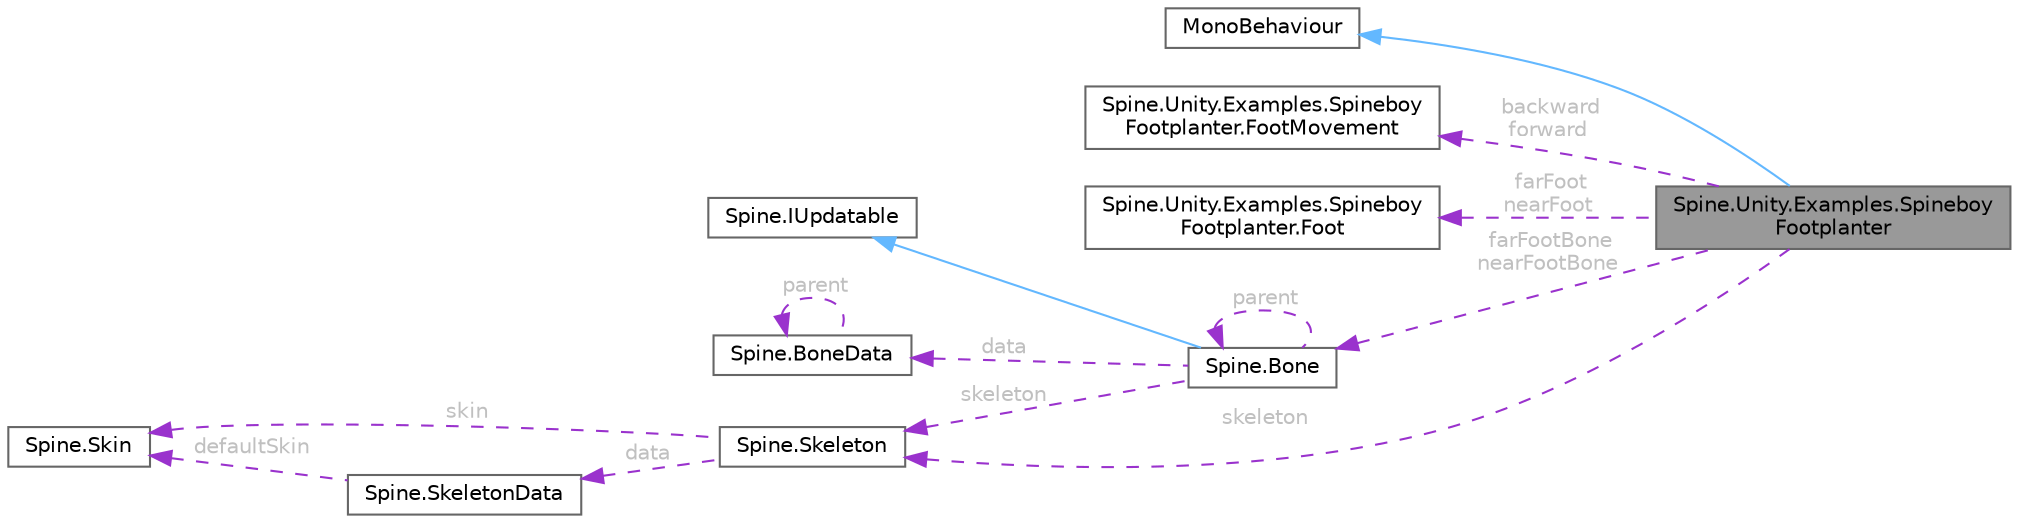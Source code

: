 digraph "Spine.Unity.Examples.SpineboyFootplanter"
{
 // LATEX_PDF_SIZE
  bgcolor="transparent";
  edge [fontname=Helvetica,fontsize=10,labelfontname=Helvetica,labelfontsize=10];
  node [fontname=Helvetica,fontsize=10,shape=box,height=0.2,width=0.4];
  rankdir="LR";
  Node1 [id="Node000001",label="Spine.Unity.Examples.Spineboy\lFootplanter",height=0.2,width=0.4,color="gray40", fillcolor="grey60", style="filled", fontcolor="black",tooltip=" "];
  Node2 -> Node1 [id="edge1_Node000001_Node000002",dir="back",color="steelblue1",style="solid",tooltip=" "];
  Node2 [id="Node000002",label="MonoBehaviour",height=0.2,width=0.4,color="gray40", fillcolor="white", style="filled",tooltip=" "];
  Node3 -> Node1 [id="edge2_Node000001_Node000003",dir="back",color="darkorchid3",style="dashed",tooltip=" ",label=" backward\nforward",fontcolor="grey" ];
  Node3 [id="Node000003",label="Spine.Unity.Examples.Spineboy\lFootplanter.FootMovement",height=0.2,width=0.4,color="gray40", fillcolor="white", style="filled",URL="$class_spine_1_1_unity_1_1_examples_1_1_spineboy_footplanter_1_1_foot_movement.html",tooltip=" "];
  Node4 -> Node1 [id="edge3_Node000001_Node000004",dir="back",color="darkorchid3",style="dashed",tooltip=" ",label=" farFoot\nnearFoot",fontcolor="grey" ];
  Node4 [id="Node000004",label="Spine.Unity.Examples.Spineboy\lFootplanter.Foot",height=0.2,width=0.4,color="gray40", fillcolor="white", style="filled",URL="$class_spine_1_1_unity_1_1_examples_1_1_spineboy_footplanter_1_1_foot.html",tooltip=" "];
  Node5 -> Node1 [id="edge4_Node000001_Node000005",dir="back",color="darkorchid3",style="dashed",tooltip=" ",label=" skeleton",fontcolor="grey" ];
  Node5 [id="Node000005",label="Spine.Skeleton",height=0.2,width=0.4,color="gray40", fillcolor="white", style="filled",URL="$class_spine_1_1_skeleton.html",tooltip=" "];
  Node6 -> Node5 [id="edge5_Node000005_Node000006",dir="back",color="darkorchid3",style="dashed",tooltip=" ",label=" data",fontcolor="grey" ];
  Node6 [id="Node000006",label="Spine.SkeletonData",height=0.2,width=0.4,color="gray40", fillcolor="white", style="filled",URL="$class_spine_1_1_skeleton_data.html",tooltip="Stores the setup pose and all of the stateless data for a skeleton."];
  Node7 -> Node6 [id="edge6_Node000006_Node000007",dir="back",color="darkorchid3",style="dashed",tooltip=" ",label=" defaultSkin",fontcolor="grey" ];
  Node7 [id="Node000007",label="Spine.Skin",height=0.2,width=0.4,color="gray40", fillcolor="white", style="filled",URL="$class_spine_1_1_skin.html",tooltip="Stores attachments by slot index and attachment name."];
  Node7 -> Node5 [id="edge7_Node000005_Node000007",dir="back",color="darkorchid3",style="dashed",tooltip=" ",label=" skin",fontcolor="grey" ];
  Node8 -> Node1 [id="edge8_Node000001_Node000008",dir="back",color="darkorchid3",style="dashed",tooltip=" ",label=" farFootBone\nnearFootBone",fontcolor="grey" ];
  Node8 [id="Node000008",label="Spine.Bone",height=0.2,width=0.4,color="gray40", fillcolor="white", style="filled",URL="$class_spine_1_1_bone.html",tooltip="Stores a bone's current pose."];
  Node9 -> Node8 [id="edge9_Node000008_Node000009",dir="back",color="steelblue1",style="solid",tooltip=" "];
  Node9 [id="Node000009",label="Spine.IUpdatable",height=0.2,width=0.4,color="gray40", fillcolor="white", style="filled",URL="$interface_spine_1_1_i_updatable.html",tooltip="The interface for items updated by Skeleton.UpdateWorldTransform(Physics)."];
  Node10 -> Node8 [id="edge10_Node000008_Node000010",dir="back",color="darkorchid3",style="dashed",tooltip=" ",label=" data",fontcolor="grey" ];
  Node10 [id="Node000010",label="Spine.BoneData",height=0.2,width=0.4,color="gray40", fillcolor="white", style="filled",URL="$class_spine_1_1_bone_data.html",tooltip=" "];
  Node10 -> Node10 [id="edge11_Node000010_Node000010",dir="back",color="darkorchid3",style="dashed",tooltip=" ",label=" parent",fontcolor="grey" ];
  Node5 -> Node8 [id="edge12_Node000008_Node000005",dir="back",color="darkorchid3",style="dashed",tooltip=" ",label=" skeleton",fontcolor="grey" ];
  Node8 -> Node8 [id="edge13_Node000008_Node000008",dir="back",color="darkorchid3",style="dashed",tooltip=" ",label=" parent",fontcolor="grey" ];
}
